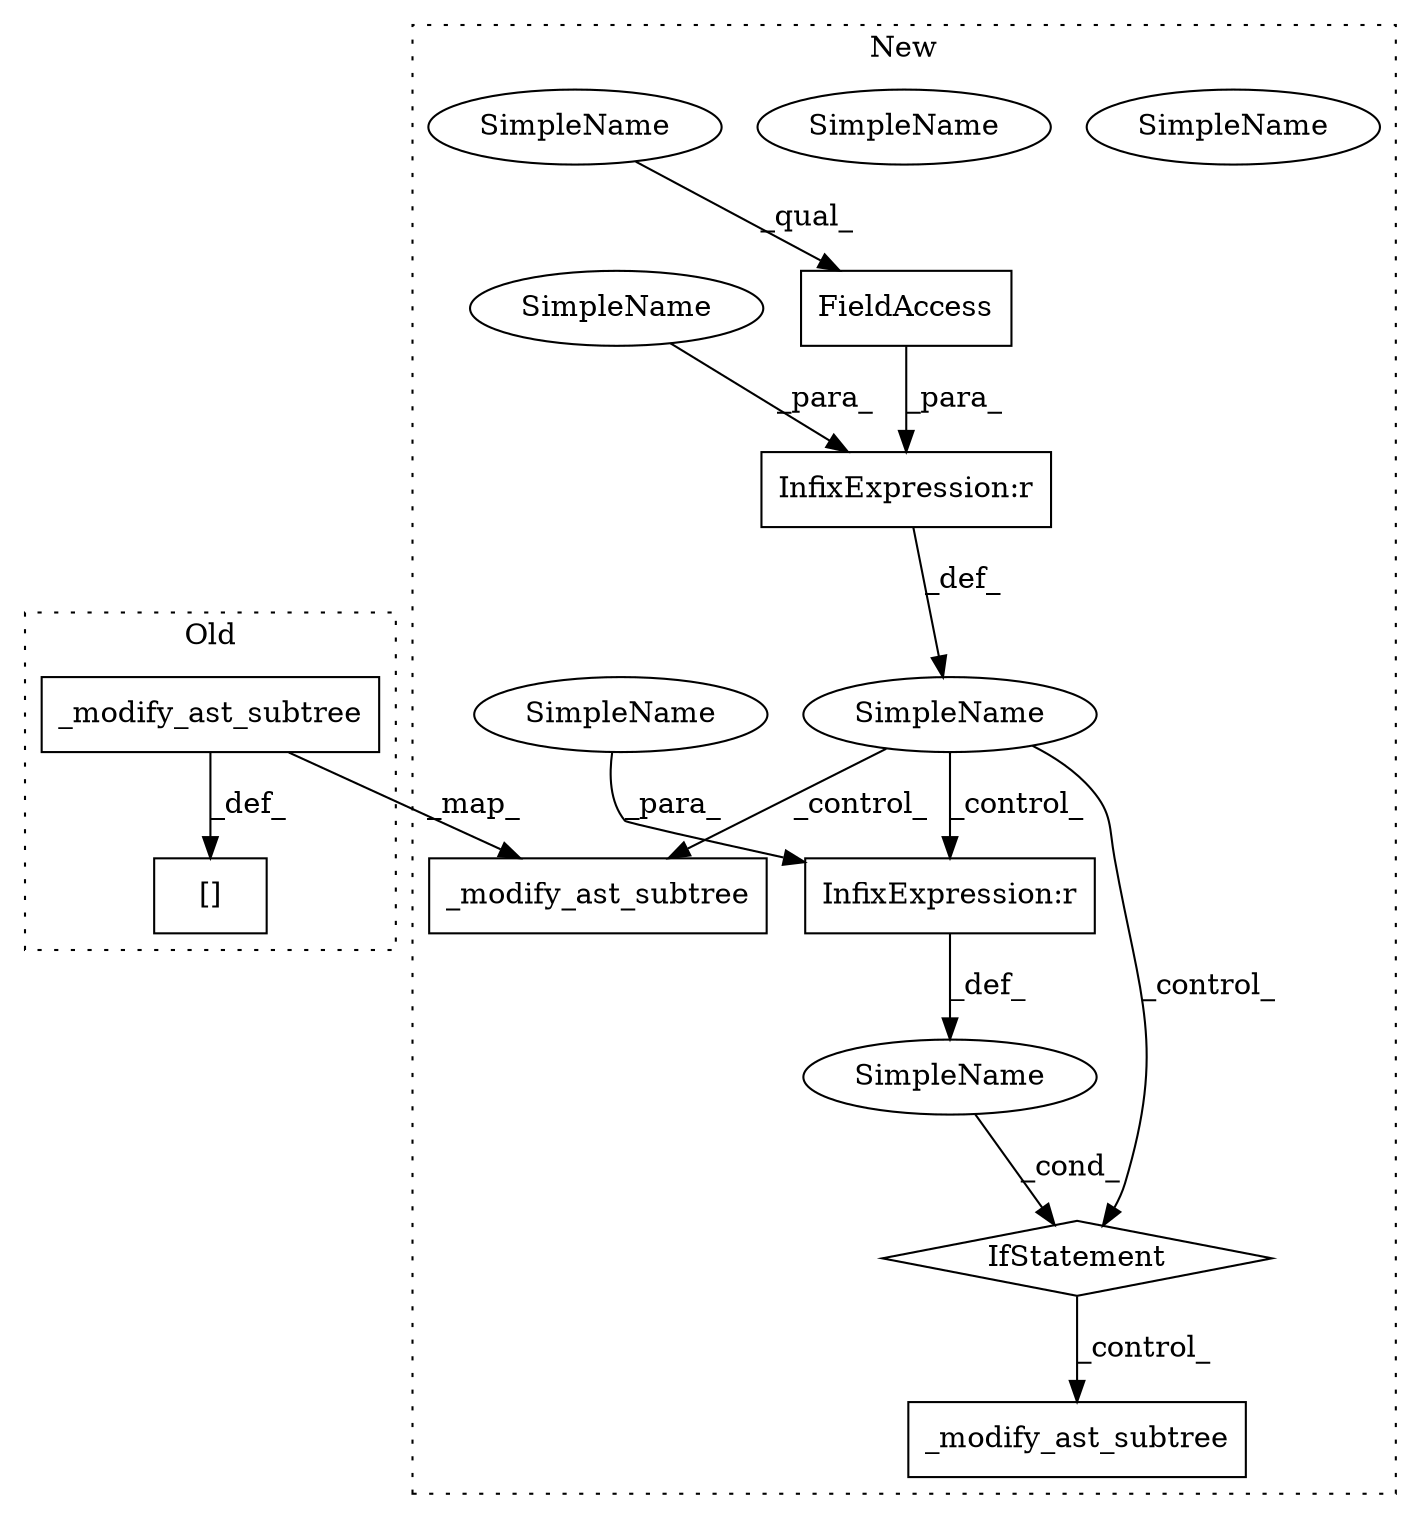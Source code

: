 digraph G {
subgraph cluster0 {
1 [label="_modify_ast_subtree" a="32" s="709,733" l="20,1" shape="box"];
6 [label="[]" a="2" s="701,707" l="5,1" shape="box"];
label = "Old";
style="dotted";
}
subgraph cluster1 {
2 [label="_modify_ast_subtree" a="32" s="727,751" l="20,1" shape="box"];
3 [label="InfixExpression:r" a="27" s="703" l="4" shape="box"];
4 [label="SimpleName" a="42" s="694" l="9" shape="ellipse"];
5 [label="SimpleName" a="42" s="" l="" shape="ellipse"];
7 [label="_modify_ast_subtree" a="32" s="1232,1265" l="20,1" shape="box"];
8 [label="IfStatement" a="25" s="1162,1185" l="4,2" shape="diamond"];
9 [label="SimpleName" a="42" s="" l="" shape="ellipse"];
10 [label="InfixExpression:r" a="27" s="1175" l="4" shape="box"];
11 [label="FieldAccess" a="22" s="707" l="7" shape="box"];
12 [label="SimpleName" a="42" s="707" l="3" shape="ellipse"];
13 [label="SimpleName" a="42" s="707" l="3" shape="ellipse"];
14 [label="SimpleName" a="42" s="694" l="9" shape="ellipse"];
15 [label="SimpleName" a="42" s="1166" l="9" shape="ellipse"];
label = "New";
style="dotted";
}
1 -> 2 [label="_map_"];
1 -> 6 [label="_def_"];
3 -> 5 [label="_def_"];
5 -> 8 [label="_control_"];
5 -> 10 [label="_control_"];
5 -> 2 [label="_control_"];
8 -> 7 [label="_control_"];
9 -> 8 [label="_cond_"];
10 -> 9 [label="_def_"];
11 -> 3 [label="_para_"];
13 -> 11 [label="_qual_"];
14 -> 3 [label="_para_"];
15 -> 10 [label="_para_"];
}